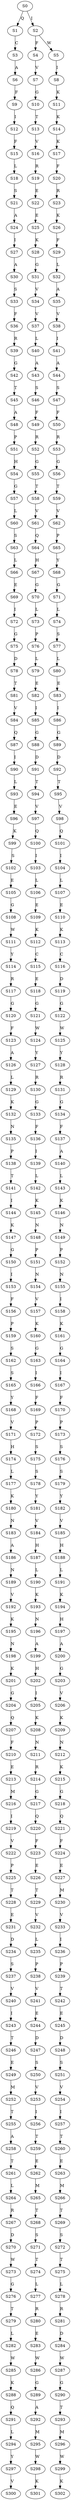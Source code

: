 strict digraph  {
	S0 -> S1 [ label = Q ];
	S0 -> S2 [ label = I ];
	S1 -> S3 [ label = C ];
	S2 -> S4 [ label = F ];
	S2 -> S5 [ label = W ];
	S3 -> S6 [ label = A ];
	S4 -> S7 [ label = V ];
	S5 -> S8 [ label = I ];
	S6 -> S9 [ label = F ];
	S7 -> S10 [ label = G ];
	S8 -> S11 [ label = K ];
	S9 -> S12 [ label = I ];
	S10 -> S13 [ label = T ];
	S11 -> S14 [ label = K ];
	S12 -> S15 [ label = F ];
	S13 -> S16 [ label = V ];
	S14 -> S17 [ label = K ];
	S15 -> S18 [ label = L ];
	S16 -> S19 [ label = R ];
	S17 -> S20 [ label = F ];
	S18 -> S21 [ label = S ];
	S19 -> S22 [ label = E ];
	S20 -> S23 [ label = R ];
	S21 -> S24 [ label = A ];
	S22 -> S25 [ label = E ];
	S23 -> S26 [ label = K ];
	S24 -> S27 [ label = I ];
	S25 -> S28 [ label = K ];
	S26 -> S29 [ label = F ];
	S27 -> S30 [ label = A ];
	S28 -> S31 [ label = G ];
	S29 -> S32 [ label = L ];
	S30 -> S33 [ label = S ];
	S31 -> S34 [ label = V ];
	S32 -> S35 [ label = A ];
	S33 -> S36 [ label = F ];
	S34 -> S37 [ label = V ];
	S35 -> S38 [ label = V ];
	S36 -> S39 [ label = R ];
	S37 -> S40 [ label = L ];
	S38 -> S41 [ label = I ];
	S39 -> S42 [ label = G ];
	S40 -> S43 [ label = A ];
	S41 -> S44 [ label = A ];
	S42 -> S45 [ label = T ];
	S43 -> S46 [ label = S ];
	S44 -> S47 [ label = S ];
	S45 -> S48 [ label = A ];
	S46 -> S49 [ label = F ];
	S47 -> S50 [ label = F ];
	S48 -> S51 [ label = P ];
	S49 -> S52 [ label = R ];
	S50 -> S53 [ label = R ];
	S51 -> S54 [ label = H ];
	S52 -> S55 [ label = G ];
	S53 -> S56 [ label = G ];
	S54 -> S57 [ label = G ];
	S55 -> S58 [ label = T ];
	S56 -> S59 [ label = T ];
	S57 -> S60 [ label = L ];
	S58 -> S61 [ label = V ];
	S59 -> S62 [ label = V ];
	S60 -> S63 [ label = S ];
	S61 -> S64 [ label = Q ];
	S62 -> S65 [ label = P ];
	S63 -> S66 [ label = L ];
	S64 -> S67 [ label = H ];
	S65 -> S68 [ label = Y ];
	S66 -> S69 [ label = E ];
	S67 -> S70 [ label = G ];
	S68 -> S71 [ label = G ];
	S69 -> S72 [ label = I ];
	S70 -> S73 [ label = L ];
	S71 -> S74 [ label = L ];
	S72 -> S75 [ label = G ];
	S73 -> S76 [ label = P ];
	S74 -> S77 [ label = S ];
	S75 -> S78 [ label = D ];
	S76 -> S79 [ label = L ];
	S77 -> S80 [ label = L ];
	S78 -> S81 [ label = T ];
	S79 -> S82 [ label = E ];
	S80 -> S83 [ label = E ];
	S81 -> S84 [ label = V ];
	S82 -> S85 [ label = I ];
	S83 -> S86 [ label = I ];
	S84 -> S87 [ label = Q ];
	S85 -> S88 [ label = G ];
	S86 -> S89 [ label = G ];
	S87 -> S90 [ label = I ];
	S88 -> S91 [ label = D ];
	S89 -> S92 [ label = D ];
	S90 -> S93 [ label = L ];
	S91 -> S94 [ label = T ];
	S92 -> S95 [ label = T ];
	S93 -> S96 [ label = E ];
	S94 -> S97 [ label = V ];
	S95 -> S98 [ label = V ];
	S96 -> S99 [ label = K ];
	S97 -> S100 [ label = Q ];
	S98 -> S101 [ label = Q ];
	S99 -> S102 [ label = S ];
	S100 -> S103 [ label = I ];
	S101 -> S104 [ label = I ];
	S102 -> S105 [ label = E ];
	S103 -> S106 [ label = L ];
	S104 -> S107 [ label = L ];
	S105 -> S108 [ label = G ];
	S106 -> S109 [ label = E ];
	S107 -> S110 [ label = E ];
	S108 -> S111 [ label = W ];
	S109 -> S112 [ label = K ];
	S110 -> S113 [ label = K ];
	S111 -> S114 [ label = Y ];
	S112 -> S115 [ label = C ];
	S113 -> S116 [ label = C ];
	S114 -> S117 [ label = R ];
	S115 -> S118 [ label = E ];
	S116 -> S119 [ label = D ];
	S117 -> S120 [ label = G ];
	S118 -> S121 [ label = G ];
	S119 -> S122 [ label = G ];
	S120 -> S123 [ label = F ];
	S121 -> S124 [ label = W ];
	S122 -> S125 [ label = W ];
	S123 -> S126 [ label = A ];
	S124 -> S127 [ label = Y ];
	S125 -> S128 [ label = Y ];
	S126 -> S129 [ label = L ];
	S127 -> S130 [ label = R ];
	S128 -> S131 [ label = R ];
	S129 -> S132 [ label = K ];
	S130 -> S133 [ label = G ];
	S131 -> S134 [ label = G ];
	S132 -> S135 [ label = N ];
	S133 -> S136 [ label = F ];
	S134 -> S137 [ label = F ];
	S135 -> S138 [ label = P ];
	S136 -> S139 [ label = I ];
	S137 -> S140 [ label = A ];
	S138 -> S141 [ label = T ];
	S139 -> S142 [ label = L ];
	S140 -> S143 [ label = L ];
	S141 -> S144 [ label = I ];
	S142 -> S145 [ label = K ];
	S143 -> S146 [ label = K ];
	S144 -> S147 [ label = K ];
	S145 -> S148 [ label = N ];
	S146 -> S149 [ label = N ];
	S147 -> S150 [ label = G ];
	S148 -> S151 [ label = P ];
	S149 -> S152 [ label = P ];
	S150 -> S153 [ label = I ];
	S151 -> S154 [ label = N ];
	S152 -> S155 [ label = N ];
	S153 -> S156 [ label = F ];
	S154 -> S157 [ label = V ];
	S155 -> S158 [ label = I ];
	S156 -> S159 [ label = P ];
	S157 -> S160 [ label = K ];
	S158 -> S161 [ label = K ];
	S159 -> S162 [ label = S ];
	S160 -> S163 [ label = G ];
	S161 -> S164 [ label = G ];
	S162 -> S165 [ label = S ];
	S163 -> S166 [ label = I ];
	S164 -> S167 [ label = I ];
	S165 -> S168 [ label = Y ];
	S166 -> S169 [ label = F ];
	S167 -> S170 [ label = F ];
	S168 -> S171 [ label = V ];
	S169 -> S172 [ label = P ];
	S170 -> S173 [ label = P ];
	S171 -> S174 [ label = H ];
	S172 -> S175 [ label = S ];
	S173 -> S176 [ label = S ];
	S174 -> S177 [ label = L ];
	S175 -> S178 [ label = S ];
	S176 -> S179 [ label = S ];
	S177 -> S180 [ label = K ];
	S178 -> S181 [ label = Y ];
	S179 -> S182 [ label = Y ];
	S180 -> S183 [ label = N ];
	S181 -> S184 [ label = V ];
	S182 -> S185 [ label = V ];
	S183 -> S186 [ label = A ];
	S184 -> S187 [ label = H ];
	S185 -> S188 [ label = H ];
	S186 -> S189 [ label = N ];
	S187 -> S190 [ label = L ];
	S188 -> S191 [ label = L ];
	S189 -> S192 [ label = V ];
	S190 -> S193 [ label = K ];
	S191 -> S194 [ label = K ];
	S192 -> S195 [ label = K ];
	S193 -> S196 [ label = N ];
	S194 -> S197 [ label = H ];
	S195 -> S198 [ label = N ];
	S196 -> S199 [ label = A ];
	S197 -> S200 [ label = A ];
	S198 -> S201 [ label = K ];
	S199 -> S202 [ label = H ];
	S200 -> S203 [ label = G ];
	S201 -> S204 [ label = G ];
	S202 -> S205 [ label = I ];
	S203 -> S206 [ label = V ];
	S204 -> S207 [ label = Q ];
	S205 -> S208 [ label = K ];
	S206 -> S209 [ label = K ];
	S207 -> S210 [ label = F ];
	S208 -> S211 [ label = N ];
	S209 -> S212 [ label = N ];
	S210 -> S213 [ label = E ];
	S211 -> S214 [ label = R ];
	S212 -> S215 [ label = K ];
	S213 -> S216 [ label = M ];
	S214 -> S217 [ label = G ];
	S215 -> S218 [ label = G ];
	S216 -> S219 [ label = I ];
	S217 -> S220 [ label = Q ];
	S218 -> S221 [ label = Q ];
	S219 -> S222 [ label = V ];
	S220 -> S223 [ label = F ];
	S221 -> S224 [ label = F ];
	S222 -> S225 [ label = P ];
	S223 -> S226 [ label = E ];
	S224 -> S227 [ label = E ];
	S225 -> S228 [ label = T ];
	S226 -> S229 [ label = T ];
	S227 -> S230 [ label = M ];
	S228 -> S231 [ label = E ];
	S229 -> S232 [ label = V ];
	S230 -> S233 [ label = V ];
	S231 -> S234 [ label = D ];
	S232 -> S235 [ label = L ];
	S233 -> S236 [ label = I ];
	S234 -> S237 [ label = S ];
	S235 -> S238 [ label = P ];
	S236 -> S239 [ label = P ];
	S237 -> S240 [ label = V ];
	S238 -> S241 [ label = V ];
	S239 -> S242 [ label = T ];
	S240 -> S243 [ label = I ];
	S241 -> S244 [ label = E ];
	S242 -> S245 [ label = E ];
	S243 -> S246 [ label = T ];
	S244 -> S247 [ label = D ];
	S245 -> S248 [ label = D ];
	S246 -> S249 [ label = E ];
	S247 -> S250 [ label = S ];
	S248 -> S251 [ label = S ];
	S249 -> S252 [ label = M ];
	S250 -> S253 [ label = V ];
	S251 -> S254 [ label = V ];
	S252 -> S255 [ label = T ];
	S253 -> S256 [ label = I ];
	S254 -> S257 [ label = I ];
	S255 -> S258 [ label = A ];
	S256 -> S259 [ label = T ];
	S257 -> S260 [ label = T ];
	S258 -> S261 [ label = T ];
	S259 -> S262 [ label = E ];
	S260 -> S263 [ label = E ];
	S261 -> S264 [ label = L ];
	S262 -> S265 [ label = M ];
	S263 -> S266 [ label = M ];
	S264 -> S267 [ label = R ];
	S265 -> S268 [ label = T ];
	S266 -> S269 [ label = T ];
	S267 -> S270 [ label = D ];
	S268 -> S271 [ label = S ];
	S269 -> S272 [ label = S ];
	S270 -> S273 [ label = W ];
	S271 -> S274 [ label = T ];
	S272 -> S275 [ label = T ];
	S273 -> S276 [ label = G ];
	S274 -> S277 [ label = L ];
	S275 -> S278 [ label = L ];
	S276 -> S279 [ label = T ];
	S277 -> S280 [ label = R ];
	S278 -> S281 [ label = R ];
	S279 -> S282 [ label = L ];
	S280 -> S283 [ label = E ];
	S281 -> S284 [ label = D ];
	S282 -> S285 [ label = W ];
	S283 -> S286 [ label = W ];
	S284 -> S287 [ label = W ];
	S285 -> S288 [ label = K ];
	S286 -> S289 [ label = G ];
	S287 -> S290 [ label = G ];
	S288 -> S291 [ label = Q ];
	S289 -> S292 [ label = A ];
	S290 -> S293 [ label = T ];
	S291 -> S294 [ label = L ];
	S292 -> S295 [ label = M ];
	S293 -> S296 [ label = M ];
	S294 -> S297 [ label = Y ];
	S295 -> S298 [ label = W ];
	S296 -> S299 [ label = W ];
	S297 -> S300 [ label = V ];
	S298 -> S301 [ label = K ];
	S299 -> S302 [ label = K ];
}
